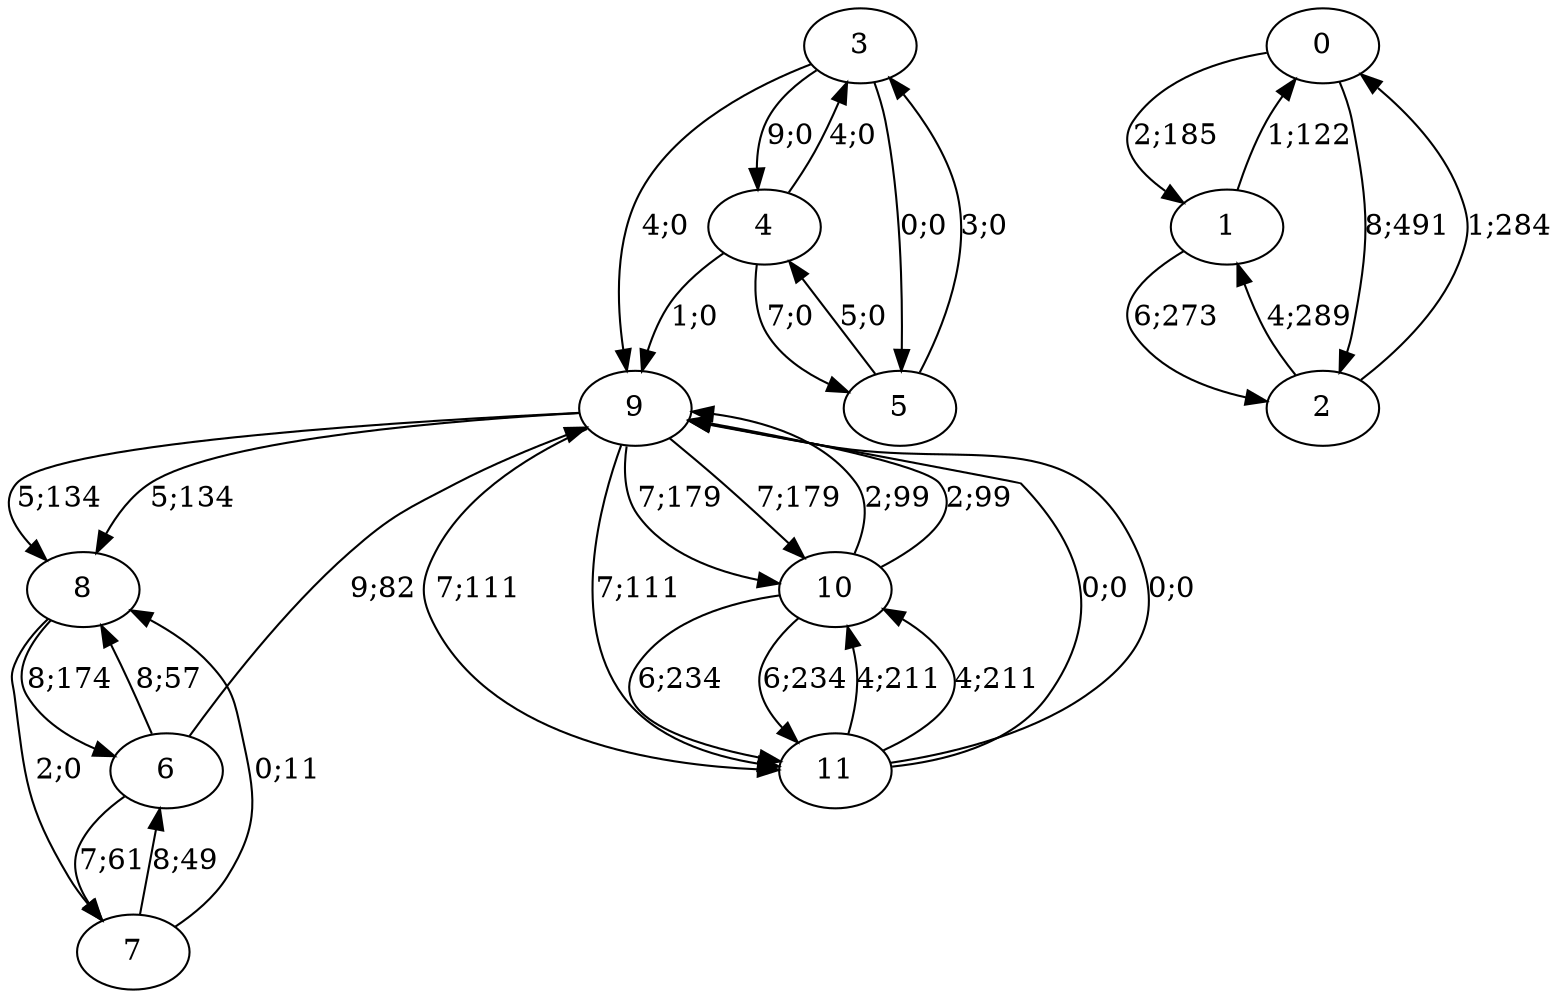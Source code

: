 digraph graph4253 {




















9 -> 8 [color=black,label="5;134"]
9 -> 10 [color=black,label="7;179"]
9 -> 11 [color=black,label="7;111"]


10 -> 9 [color=black,label="2;99"]
10 -> 11 [color=black,label="6;234"]


11 -> 9 [color=black,label="0;0"]
11 -> 10 [color=black,label="4;211"]




















9 -> 8 [color=black,label="5;134"]
9 -> 10 [color=black,label="7;179"]
9 -> 11 [color=black,label="7;111"]


10 -> 9 [color=black,label="2;99"]
10 -> 11 [color=black,label="6;234"]


11 -> 9 [color=black,label="0;0"]
11 -> 10 [color=black,label="4;211"]














6 -> 9 [color=black,label="9;82"]
6 -> 7 [color=black,label="7;61"]
6 -> 8 [color=black,label="8;57"]


7 -> 6 [color=black,label="8;49"]
7 -> 8 [color=black,label="0;11"]


8 -> 6 [color=black,label="8;174"]
8 -> 7 [color=black,label="2;0"]














3 -> 9 [color=black,label="4;0"]
3 -> 4 [color=black,label="9;0"]
3 -> 5 [color=black,label="0;0"]


4 -> 9 [color=black,label="1;0"]
4 -> 3 [color=black,label="4;0"]
4 -> 5 [color=black,label="7;0"]


5 -> 3 [color=black,label="3;0"]
5 -> 4 [color=black,label="5;0"]














0 -> 1 [color=black,label="2;185"]
0 -> 2 [color=black,label="8;491"]


1 -> 0 [color=black,label="1;122"]
1 -> 2 [color=black,label="6;273"]


2 -> 0 [color=black,label="1;284"]
2 -> 1 [color=black,label="4;289"]



















}